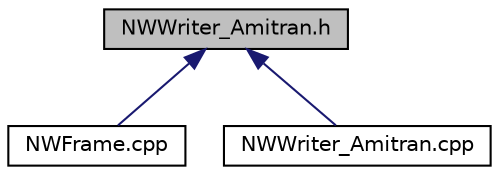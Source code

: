 digraph "NWWriter_Amitran.h"
{
  edge [fontname="Helvetica",fontsize="10",labelfontname="Helvetica",labelfontsize="10"];
  node [fontname="Helvetica",fontsize="10",shape=record];
  Node2 [label="NWWriter_Amitran.h",height=0.2,width=0.4,color="black", fillcolor="grey75", style="filled", fontcolor="black"];
  Node2 -> Node3 [dir="back",color="midnightblue",fontsize="10",style="solid",fontname="Helvetica"];
  Node3 [label="NWFrame.cpp",height=0.2,width=0.4,color="black", fillcolor="white", style="filled",URL="$d5/d9d/_n_w_frame_8cpp.html"];
  Node2 -> Node4 [dir="back",color="midnightblue",fontsize="10",style="solid",fontname="Helvetica"];
  Node4 [label="NWWriter_Amitran.cpp",height=0.2,width=0.4,color="black", fillcolor="white", style="filled",URL="$d1/da2/_n_w_writer___amitran_8cpp.html"];
}
